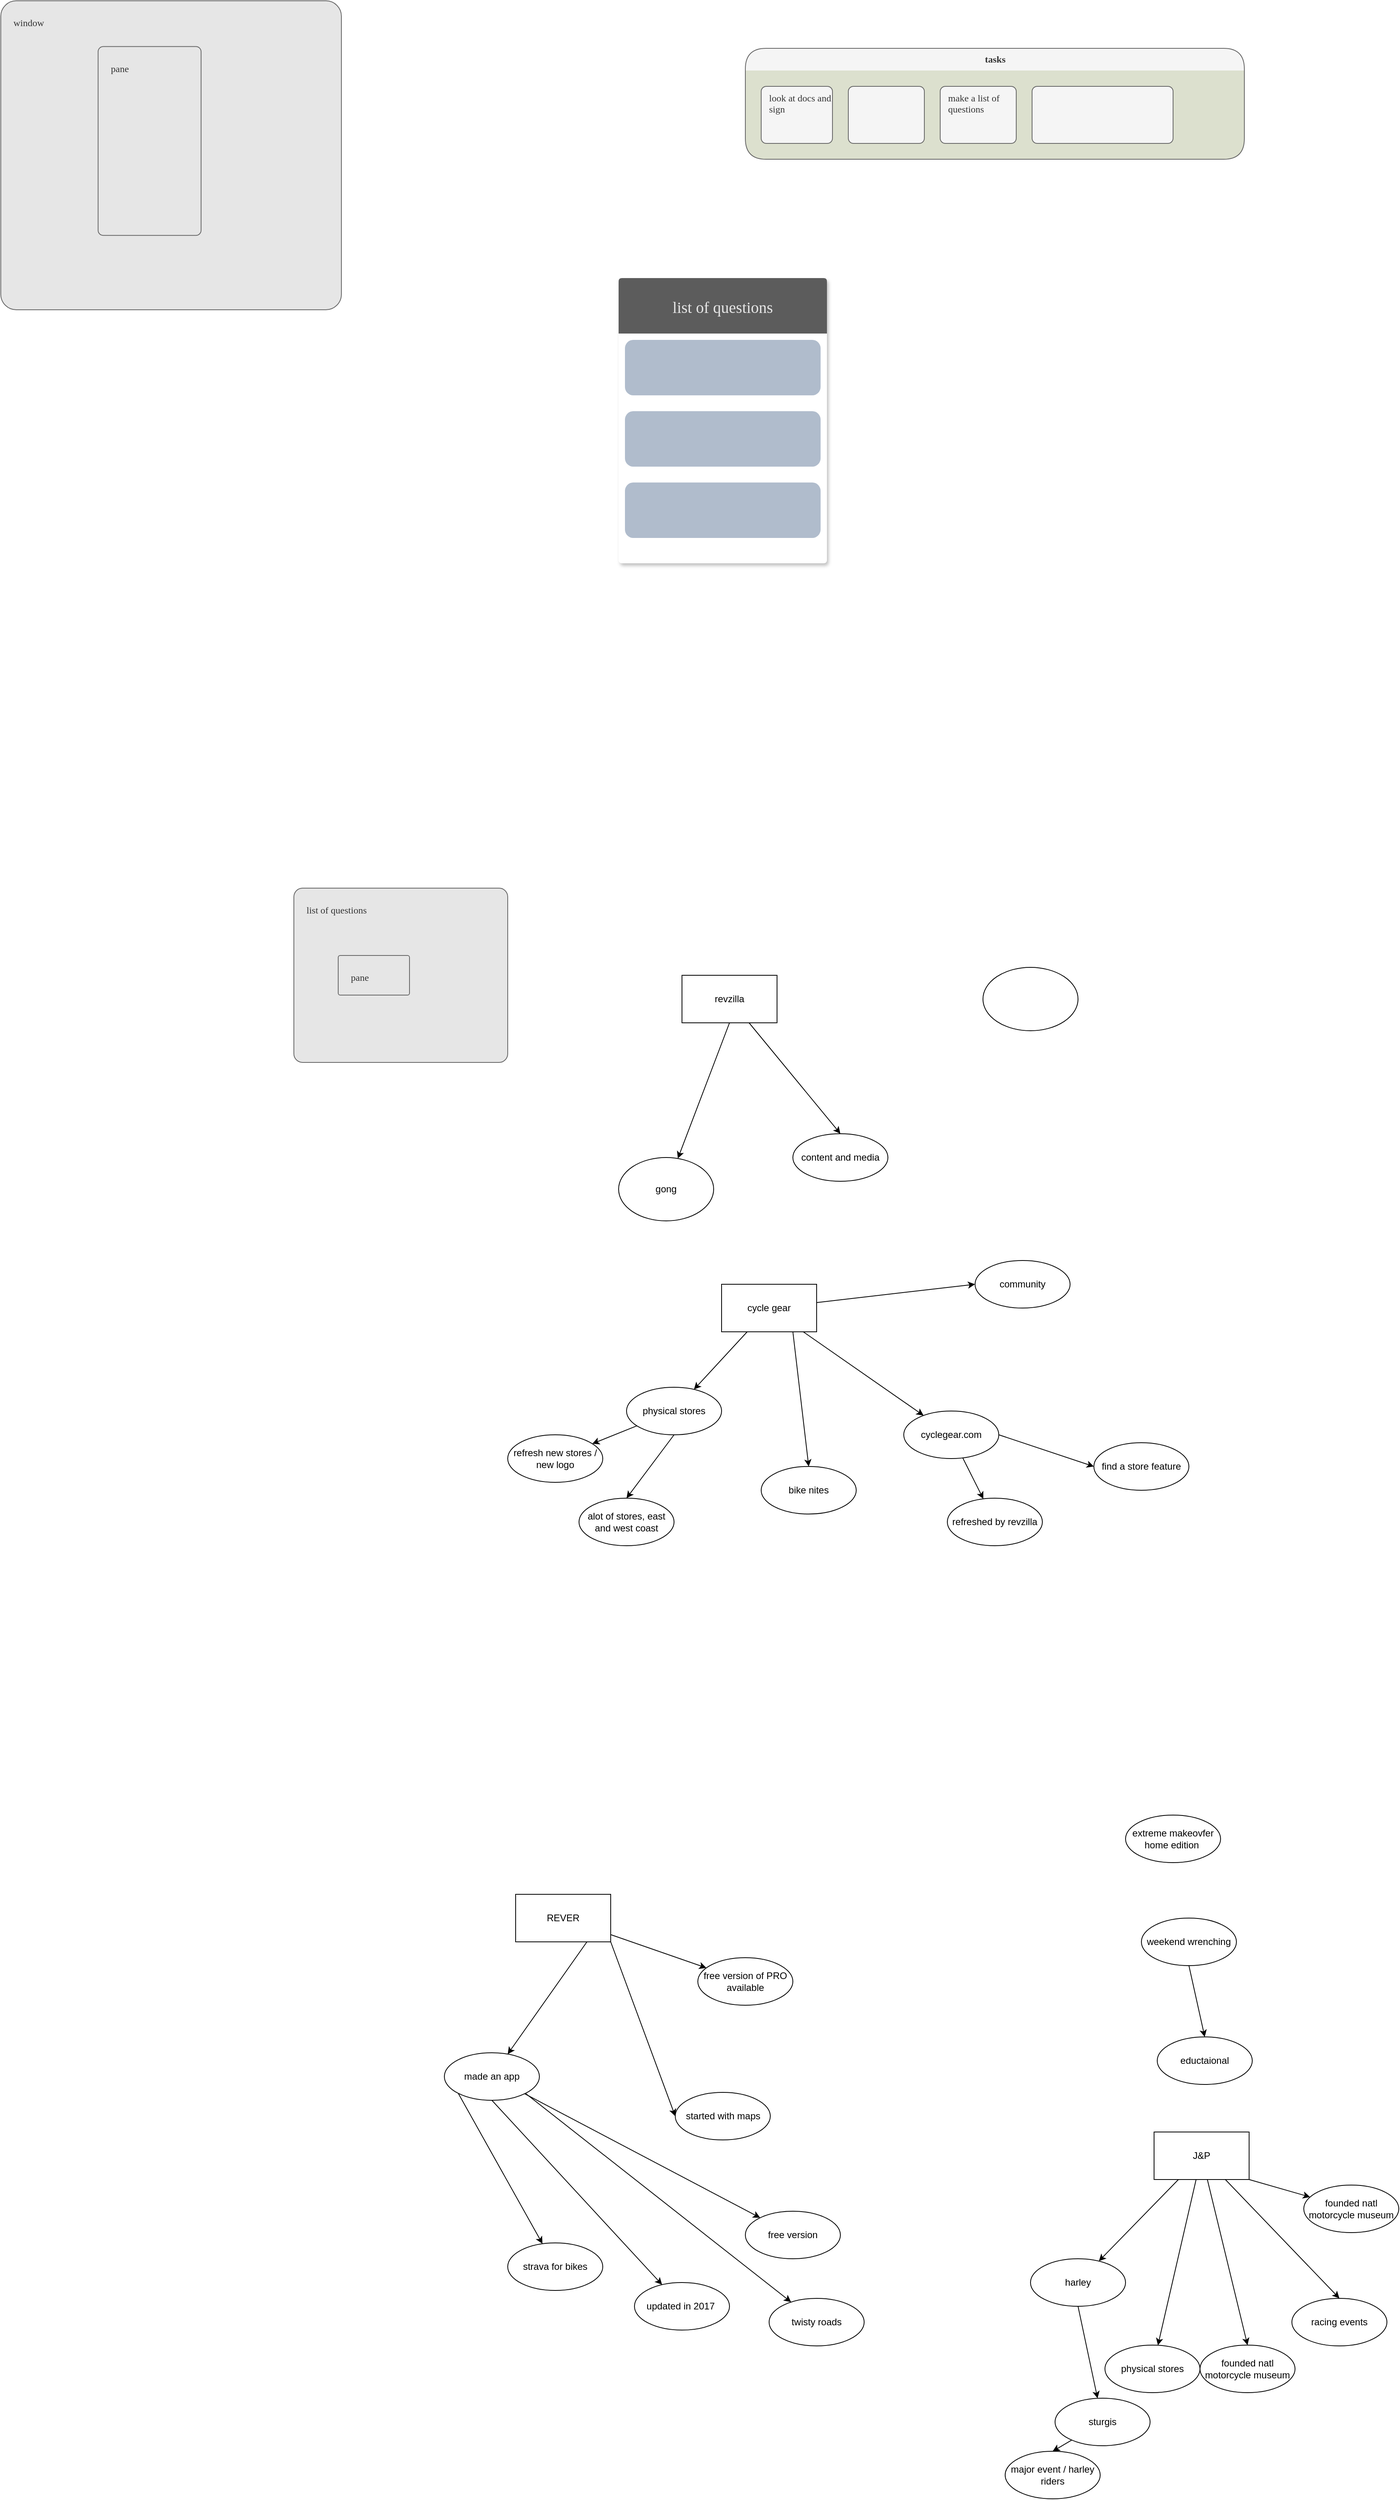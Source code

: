 <mxfile version="14.8.2" type="github"><diagram id="C5RBs43oDa-KdzZeNtuy" name="Page-1"><mxGraphModel dx="781" dy="1113" grid="1" gridSize="10" guides="1" tooltips="1" connect="1" arrows="1" fold="1" page="1" pageScale="1" pageWidth="850" pageHeight="1100" math="0" shadow="0"><root><mxCell id="WIyWlLk6GJQsqaUBKTNV-0"/><mxCell id="WIyWlLk6GJQsqaUBKTNV-1" parent="WIyWlLk6GJQsqaUBKTNV-0"/><mxCell id="ucrQczX7VRWxjf42sCM8-0" value="window" style="rounded=1;whiteSpace=wrap;html=1;fontStyle=0;arcSize=5;align=left;verticalAlign=top;spacingLeft=8;spacingTop=8;fontSize=12;fontColor=#333333;strokeColor=#666666;fillColor=#E6E6E6;spacingBottom=16;spacing=8;container=1;dropTarget=1;recursiveResize=1;collapsible=0;fontFamily=Merriweather sans;fontSource=https%3A%2F%2Ffonts.googleapis.com%2Fcss%3Ffamily%3DMerriweather%2Bsans;" parent="WIyWlLk6GJQsqaUBKTNV-1" vertex="1"><mxGeometry x="70" y="90" width="430" height="390" as="geometry"/></mxCell><mxCell id="ucrQczX7VRWxjf42sCM8-2" value="pane" style="rounded=1;whiteSpace=wrap;html=1;fontStyle=0;arcSize=5;align=left;verticalAlign=top;spacingLeft=8;spacingTop=8;fontSize=12;fontColor=#333333;strokeColor=#666666;fillColor=#E6E6E6;spacingBottom=16;spacing=8;container=1;dropTarget=1;recursiveResize=0;collapsible=0;fontFamily=Merriweather sans;fontSource=https%3A%2F%2Ffonts.googleapis.com%2Fcss%3Ffamily%3DMerriweather%2Bsans;" parent="ucrQczX7VRWxjf42sCM8-0" vertex="1"><mxGeometry x="122.862" y="57.778" width="130.0" height="238.333" as="geometry"/></mxCell><mxCell id="ucrQczX7VRWxjf42sCM8-10" value="tasks" style="swimlane;html=1;startSize=28;horizontal=1;childLayout=stackLayout;stackBorder=20;stackSpacing=20;resizeLast=0;resizeParent=1;fillColor=#f5f5f5;align=center;verticalAlign=middle;swimlaneLine=0;connectable=0;allowArrows=0;metaEdit=0;fontColor=#333333;strokeColor=#666666;swimlaneFillColor=#DCE0CE;resizeWidth=1;resizeHeight=1;autosize=1;collapsible=0;rounded=1;fontFamily=Merriweather sans;fontSource=https%3A%2F%2Ffonts.googleapis.com%2Fcss%3Ffamily%3DMerriweather%2Bsans;arcSize=31;" parent="WIyWlLk6GJQsqaUBKTNV-1" vertex="1"><mxGeometry x="1010" y="150" width="630" height="140" as="geometry"/></mxCell><mxCell id="ucrQczX7VRWxjf42sCM8-11" value="look at docs and sign" style="rounded=1;whiteSpace=wrap;html=1;fontSize=12;startSize=0;align=left;shadow=0;fontFamily=Merriweather sans;fontStyle=0;verticalAlign=top;strokeColor=#666666;fillColor=#f5f5f5;spacingTop=1;spacingLeft=8;arcSize=9;fontSource=https%3A%2F%2Ffonts.googleapis.com%2Fcss%3Ffamily%3DMerriweather%2Bsans;fontColor=#333333;" parent="ucrQczX7VRWxjf42sCM8-10" vertex="1"><mxGeometry x="20" y="48" width="90" height="72" as="geometry"/></mxCell><mxCell id="ucrQczX7VRWxjf42sCM8-13" value="" style="rounded=1;whiteSpace=wrap;html=1;fontSize=12;startSize=0;align=left;labelPosition=center;verticalLabelPosition=middle;verticalAlign=top;shadow=0;fontFamily=Merriweather sans;fontStyle=0;strokeColor=#666666;fillColor=#f5f5f5;arcSize=9;spacingTop=1;spacingLeft=8;fontSource=https%3A%2F%2Ffonts.googleapis.com%2Fcss%3Ffamily%3DMerriweather%2Bsans;fontColor=#333333;" parent="ucrQczX7VRWxjf42sCM8-10" vertex="1"><mxGeometry x="130" y="48" width="96" height="72" as="geometry"/></mxCell><mxCell id="ucrQczX7VRWxjf42sCM8-12" value="make a list of questions" style="rounded=1;whiteSpace=wrap;html=1;fontSize=12;startSize=0;align=left;labelPosition=center;verticalLabelPosition=middle;verticalAlign=top;shadow=0;fontFamily=Merriweather sans;fontStyle=0;strokeColor=#666666;fillColor=#f5f5f5;arcSize=9;spacingTop=1;spacingLeft=8;fontSource=https%3A%2F%2Ffonts.googleapis.com%2Fcss%3Ffamily%3DMerriweather%2Bsans;fontColor=#333333;" parent="ucrQczX7VRWxjf42sCM8-10" vertex="1"><mxGeometry x="246" y="48" width="96" height="72" as="geometry"/></mxCell><mxCell id="ucrQczX7VRWxjf42sCM8-14" value="" style="rounded=1;whiteSpace=wrap;html=1;fontSize=12;startSize=0;align=left;shadow=0;fontFamily=Merriweather sans;fontStyle=0;verticalAlign=top;strokeColor=#666666;fillColor=#f5f5f5;spacingTop=1;spacingLeft=8;arcSize=9;fontSource=https%3A%2F%2Ffonts.googleapis.com%2Fcss%3Ffamily%3DMerriweather%2Bsans;fontColor=#333333;" parent="ucrQczX7VRWxjf42sCM8-10" vertex="1"><mxGeometry x="362" y="48" width="178" height="72" as="geometry"/></mxCell><mxCell id="ucrQczX7VRWxjf42sCM8-1" value="list of questions" style="rounded=1;whiteSpace=wrap;html=1;fontStyle=0;arcSize=5;align=left;verticalAlign=top;spacingLeft=8;spacingTop=8;fontSize=12;fontColor=#333333;strokeColor=#666666;fillColor=#E6E6E6;spacingBottom=16;spacing=8;container=1;dropTarget=1;recursiveResize=0;collapsible=0;fontFamily=Merriweather sans;fontSource=https%3A%2F%2Ffonts.googleapis.com%2Fcss%3Ffamily%3DMerriweather%2Bsans;" parent="WIyWlLk6GJQsqaUBKTNV-1" vertex="1"><mxGeometry x="440" y="1210" width="270" height="220" as="geometry"/></mxCell><mxCell id="ucrQczX7VRWxjf42sCM8-3" value="pane" style="rounded=1;whiteSpace=wrap;html=1;fontStyle=0;arcSize=5;align=left;verticalAlign=top;spacingLeft=8;spacingTop=8;fontSize=12;fontColor=#333333;strokeColor=#666666;fillColor=#E6E6E6;spacingBottom=16;spacing=8;container=1;dropTarget=1;recursiveResize=0;collapsible=0;fontFamily=Merriweather sans;fontSource=https%3A%2F%2Ffonts.googleapis.com%2Fcss%3Ffamily%3DMerriweather%2Bsans;" parent="ucrQczX7VRWxjf42sCM8-1" vertex="1"><mxGeometry x="56" y="85" width="90" height="50" as="geometry"/></mxCell><mxCell id="ucrQczX7VRWxjf42sCM8-15" value="list of questions" style="swimlane;html=0;startSize=70;childLayout=stackLayout;horizontalStack=0;stackBorder=8;stackSpacing=20;resizeLast=0;resizeParent=1;swimlaneLine=0;swimlaneFillColor=#ffffff;dropTarget=1;collapsible=0;container=1;verticalAlign=middle;fontSize=20;fontStyle=0;labelPosition=center;verticalLabelPosition=middle;align=center;fillColor=#5C5C5C;rounded=1;arcSize=2;fontColor=#E6E6E6;autosize=0;strokeWidth=6;perimeterSpacing=1;horizontal=1;allowArrows=0;strokeColor=none;shadow=1;fontFamily=Merriweather sans;fontSource=https%3A%2F%2Ffonts.googleapis.com%2Fcss%3Ffamily%3DMerriweather%2Bsans;" parent="WIyWlLk6GJQsqaUBKTNV-1" vertex="1"><mxGeometry x="850" y="440" width="263" height="360" as="geometry"/></mxCell><mxCell id="ucrQczX7VRWxjf42sCM8-18" value="" style="rounded=1;whiteSpace=wrap;html=1;fontSize=12;align=left;strokeColor=none;fillColor=#B0BCCC;verticalAlign=top;" parent="ucrQczX7VRWxjf42sCM8-15" vertex="1"><mxGeometry x="8" y="78" width="247" height="70" as="geometry"/></mxCell><mxCell id="ucrQczX7VRWxjf42sCM8-20" value="" style="rounded=1;whiteSpace=wrap;html=1;fontSize=12;align=left;strokeColor=none;fillColor=#B0BCCC;verticalAlign=top;" parent="ucrQczX7VRWxjf42sCM8-15" vertex="1"><mxGeometry x="8" y="168" width="247" height="70" as="geometry"/></mxCell><mxCell id="ucrQczX7VRWxjf42sCM8-21" value="" style="rounded=1;whiteSpace=wrap;html=1;fontSize=12;align=left;strokeColor=none;fillColor=#B0BCCC;verticalAlign=top;" parent="ucrQczX7VRWxjf42sCM8-15" vertex="1"><mxGeometry x="8" y="258" width="247" height="70" as="geometry"/></mxCell><mxCell id="CDL5uqWcp8OkEE5-c-8O-3" style="rounded=0;orthogonalLoop=1;jettySize=auto;html=1;exitX=0.5;exitY=1;exitDx=0;exitDy=0;" parent="WIyWlLk6GJQsqaUBKTNV-1" source="CDL5uqWcp8OkEE5-c-8O-0" target="CDL5uqWcp8OkEE5-c-8O-2" edge="1"><mxGeometry relative="1" as="geometry"/></mxCell><mxCell id="CDL5uqWcp8OkEE5-c-8O-5" style="edgeStyle=none;rounded=0;orthogonalLoop=1;jettySize=auto;html=1;entryX=0.5;entryY=0;entryDx=0;entryDy=0;" parent="WIyWlLk6GJQsqaUBKTNV-1" source="CDL5uqWcp8OkEE5-c-8O-0" target="CDL5uqWcp8OkEE5-c-8O-4" edge="1"><mxGeometry relative="1" as="geometry"/></mxCell><mxCell id="CDL5uqWcp8OkEE5-c-8O-0" value="revzilla&lt;br&gt;" style="rounded=0;whiteSpace=wrap;html=1;" parent="WIyWlLk6GJQsqaUBKTNV-1" vertex="1"><mxGeometry x="930" y="1320" width="120" height="60" as="geometry"/></mxCell><mxCell id="CDL5uqWcp8OkEE5-c-8O-2" value="gong&lt;br&gt;" style="ellipse;whiteSpace=wrap;html=1;fontFamily=Helvetica;fontSize=12;fontColor=#000000;align=center;strokeColor=#000000;fillColor=#ffffff;" parent="WIyWlLk6GJQsqaUBKTNV-1" vertex="1"><mxGeometry x="850" y="1550" width="120" height="80" as="geometry"/></mxCell><mxCell id="CDL5uqWcp8OkEE5-c-8O-1" value="" style="ellipse;whiteSpace=wrap;html=1;rounded=0;" parent="WIyWlLk6GJQsqaUBKTNV-1" vertex="1"><mxGeometry x="1310" y="1310" width="120" height="80" as="geometry"/></mxCell><mxCell id="CDL5uqWcp8OkEE5-c-8O-4" value="content and media" style="ellipse;whiteSpace=wrap;html=1;fontFamily=Helvetica;fontSize=12;fontColor=#000000;align=center;strokeColor=#000000;fillColor=#ffffff;" parent="WIyWlLk6GJQsqaUBKTNV-1" vertex="1"><mxGeometry x="1070" y="1520" width="120" height="60" as="geometry"/></mxCell><mxCell id="CDL5uqWcp8OkEE5-c-8O-9" value="" style="edgeStyle=none;rounded=0;orthogonalLoop=1;jettySize=auto;html=1;" parent="WIyWlLk6GJQsqaUBKTNV-1" source="CDL5uqWcp8OkEE5-c-8O-6" target="CDL5uqWcp8OkEE5-c-8O-8" edge="1"><mxGeometry relative="1" as="geometry"/></mxCell><mxCell id="CDL5uqWcp8OkEE5-c-8O-13" style="edgeStyle=none;rounded=0;orthogonalLoop=1;jettySize=auto;html=1;exitX=0.75;exitY=1;exitDx=0;exitDy=0;entryX=0.5;entryY=0;entryDx=0;entryDy=0;" parent="WIyWlLk6GJQsqaUBKTNV-1" source="CDL5uqWcp8OkEE5-c-8O-6" target="CDL5uqWcp8OkEE5-c-8O-10" edge="1"><mxGeometry relative="1" as="geometry"/></mxCell><mxCell id="CDL5uqWcp8OkEE5-c-8O-17" style="edgeStyle=none;rounded=0;orthogonalLoop=1;jettySize=auto;html=1;entryX=0;entryY=0.5;entryDx=0;entryDy=0;" parent="WIyWlLk6GJQsqaUBKTNV-1" source="CDL5uqWcp8OkEE5-c-8O-6" target="CDL5uqWcp8OkEE5-c-8O-11" edge="1"><mxGeometry relative="1" as="geometry"/></mxCell><mxCell id="CDL5uqWcp8OkEE5-c-8O-19" value="" style="edgeStyle=none;rounded=0;orthogonalLoop=1;jettySize=auto;html=1;" parent="WIyWlLk6GJQsqaUBKTNV-1" source="CDL5uqWcp8OkEE5-c-8O-6" target="CDL5uqWcp8OkEE5-c-8O-18" edge="1"><mxGeometry relative="1" as="geometry"/></mxCell><mxCell id="CDL5uqWcp8OkEE5-c-8O-6" value="cycle gear" style="rounded=0;whiteSpace=wrap;html=1;" parent="WIyWlLk6GJQsqaUBKTNV-1" vertex="1"><mxGeometry x="980" y="1710" width="120" height="60" as="geometry"/></mxCell><mxCell id="CDL5uqWcp8OkEE5-c-8O-14" style="edgeStyle=none;rounded=0;orthogonalLoop=1;jettySize=auto;html=1;exitX=0.5;exitY=1;exitDx=0;exitDy=0;entryX=0.5;entryY=0;entryDx=0;entryDy=0;" parent="WIyWlLk6GJQsqaUBKTNV-1" source="CDL5uqWcp8OkEE5-c-8O-8" target="CDL5uqWcp8OkEE5-c-8O-12" edge="1"><mxGeometry relative="1" as="geometry"/></mxCell><mxCell id="CDL5uqWcp8OkEE5-c-8O-25" value="" style="edgeStyle=none;rounded=0;orthogonalLoop=1;jettySize=auto;html=1;" parent="WIyWlLk6GJQsqaUBKTNV-1" source="CDL5uqWcp8OkEE5-c-8O-8" target="CDL5uqWcp8OkEE5-c-8O-24" edge="1"><mxGeometry relative="1" as="geometry"/></mxCell><mxCell id="CDL5uqWcp8OkEE5-c-8O-8" value="physical stores" style="ellipse;whiteSpace=wrap;html=1;rounded=0;" parent="WIyWlLk6GJQsqaUBKTNV-1" vertex="1"><mxGeometry x="860" y="1840" width="120" height="60" as="geometry"/></mxCell><mxCell id="CDL5uqWcp8OkEE5-c-8O-10" value="bike nites" style="ellipse;whiteSpace=wrap;html=1;rounded=0;" parent="WIyWlLk6GJQsqaUBKTNV-1" vertex="1"><mxGeometry x="1030" y="1940" width="120" height="60" as="geometry"/></mxCell><mxCell id="CDL5uqWcp8OkEE5-c-8O-11" value="community" style="ellipse;whiteSpace=wrap;html=1;rounded=0;" parent="WIyWlLk6GJQsqaUBKTNV-1" vertex="1"><mxGeometry x="1300" y="1680" width="120" height="60" as="geometry"/></mxCell><mxCell id="CDL5uqWcp8OkEE5-c-8O-12" value="alot of stores, east and west coast" style="ellipse;whiteSpace=wrap;html=1;rounded=0;" parent="WIyWlLk6GJQsqaUBKTNV-1" vertex="1"><mxGeometry x="800" y="1980" width="120" height="60" as="geometry"/></mxCell><mxCell id="CDL5uqWcp8OkEE5-c-8O-21" value="" style="edgeStyle=none;rounded=0;orthogonalLoop=1;jettySize=auto;html=1;" parent="WIyWlLk6GJQsqaUBKTNV-1" source="CDL5uqWcp8OkEE5-c-8O-18" target="CDL5uqWcp8OkEE5-c-8O-20" edge="1"><mxGeometry relative="1" as="geometry"/></mxCell><mxCell id="CDL5uqWcp8OkEE5-c-8O-23" style="edgeStyle=none;rounded=0;orthogonalLoop=1;jettySize=auto;html=1;exitX=1;exitY=0.5;exitDx=0;exitDy=0;entryX=0;entryY=0.5;entryDx=0;entryDy=0;" parent="WIyWlLk6GJQsqaUBKTNV-1" source="CDL5uqWcp8OkEE5-c-8O-18" target="CDL5uqWcp8OkEE5-c-8O-22" edge="1"><mxGeometry relative="1" as="geometry"/></mxCell><mxCell id="CDL5uqWcp8OkEE5-c-8O-18" value="cyclegear.com" style="ellipse;whiteSpace=wrap;html=1;rounded=0;" parent="WIyWlLk6GJQsqaUBKTNV-1" vertex="1"><mxGeometry x="1210" y="1870" width="120" height="60" as="geometry"/></mxCell><mxCell id="CDL5uqWcp8OkEE5-c-8O-20" value="refreshed by revzilla" style="ellipse;whiteSpace=wrap;html=1;rounded=0;" parent="WIyWlLk6GJQsqaUBKTNV-1" vertex="1"><mxGeometry x="1265" y="1980" width="120" height="60" as="geometry"/></mxCell><mxCell id="CDL5uqWcp8OkEE5-c-8O-22" value="find a store feature" style="ellipse;whiteSpace=wrap;html=1;rounded=0;" parent="WIyWlLk6GJQsqaUBKTNV-1" vertex="1"><mxGeometry x="1450" y="1910" width="120" height="60" as="geometry"/></mxCell><mxCell id="CDL5uqWcp8OkEE5-c-8O-24" value="refresh new stores / new logo" style="ellipse;whiteSpace=wrap;html=1;rounded=0;" parent="WIyWlLk6GJQsqaUBKTNV-1" vertex="1"><mxGeometry x="710" y="1900" width="120" height="60" as="geometry"/></mxCell><mxCell id="CDL5uqWcp8OkEE5-c-8O-28" value="" style="edgeStyle=none;rounded=0;orthogonalLoop=1;jettySize=auto;html=1;" parent="WIyWlLk6GJQsqaUBKTNV-1" source="CDL5uqWcp8OkEE5-c-8O-26" target="CDL5uqWcp8OkEE5-c-8O-27" edge="1"><mxGeometry relative="1" as="geometry"/></mxCell><mxCell id="CDL5uqWcp8OkEE5-c-8O-31" value="" style="edgeStyle=none;rounded=0;orthogonalLoop=1;jettySize=auto;html=1;" parent="WIyWlLk6GJQsqaUBKTNV-1" source="CDL5uqWcp8OkEE5-c-8O-26" target="CDL5uqWcp8OkEE5-c-8O-30" edge="1"><mxGeometry relative="1" as="geometry"/></mxCell><mxCell id="CDL5uqWcp8OkEE5-c-8O-34" style="edgeStyle=none;rounded=0;orthogonalLoop=1;jettySize=auto;html=1;exitX=0.75;exitY=1;exitDx=0;exitDy=0;entryX=0.5;entryY=0;entryDx=0;entryDy=0;" parent="WIyWlLk6GJQsqaUBKTNV-1" source="CDL5uqWcp8OkEE5-c-8O-26" target="CDL5uqWcp8OkEE5-c-8O-32" edge="1"><mxGeometry relative="1" as="geometry"/></mxCell><mxCell id="CDL5uqWcp8OkEE5-c-8O-61" style="edgeStyle=none;rounded=0;orthogonalLoop=1;jettySize=auto;html=1;exitX=1;exitY=1;exitDx=0;exitDy=0;" parent="WIyWlLk6GJQsqaUBKTNV-1" source="CDL5uqWcp8OkEE5-c-8O-26" target="CDL5uqWcp8OkEE5-c-8O-37" edge="1"><mxGeometry relative="1" as="geometry"/></mxCell><mxCell id="CDL5uqWcp8OkEE5-c-8O-63" style="edgeStyle=none;rounded=0;orthogonalLoop=1;jettySize=auto;html=1;entryX=0.5;entryY=0;entryDx=0;entryDy=0;" parent="WIyWlLk6GJQsqaUBKTNV-1" source="CDL5uqWcp8OkEE5-c-8O-26" target="CDL5uqWcp8OkEE5-c-8O-38" edge="1"><mxGeometry relative="1" as="geometry"/></mxCell><mxCell id="CDL5uqWcp8OkEE5-c-8O-26" value="J&amp;amp;P" style="rounded=0;whiteSpace=wrap;html=1;" parent="WIyWlLk6GJQsqaUBKTNV-1" vertex="1"><mxGeometry x="1526" y="2780" width="120" height="60" as="geometry"/></mxCell><mxCell id="CDL5uqWcp8OkEE5-c-8O-62" style="edgeStyle=none;rounded=0;orthogonalLoop=1;jettySize=auto;html=1;exitX=0.5;exitY=1;exitDx=0;exitDy=0;" parent="WIyWlLk6GJQsqaUBKTNV-1" source="CDL5uqWcp8OkEE5-c-8O-27" target="CDL5uqWcp8OkEE5-c-8O-35" edge="1"><mxGeometry relative="1" as="geometry"/></mxCell><mxCell id="CDL5uqWcp8OkEE5-c-8O-27" value="harley" style="ellipse;whiteSpace=wrap;html=1;rounded=0;" parent="WIyWlLk6GJQsqaUBKTNV-1" vertex="1"><mxGeometry x="1370" y="2940" width="120" height="60" as="geometry"/></mxCell><mxCell id="CDL5uqWcp8OkEE5-c-8O-30" value="physical stores" style="ellipse;whiteSpace=wrap;html=1;rounded=0;" parent="WIyWlLk6GJQsqaUBKTNV-1" vertex="1"><mxGeometry x="1464" y="3049" width="120" height="60" as="geometry"/></mxCell><mxCell id="CDL5uqWcp8OkEE5-c-8O-32" value="racing events" style="ellipse;whiteSpace=wrap;html=1;rounded=0;" parent="WIyWlLk6GJQsqaUBKTNV-1" vertex="1"><mxGeometry x="1700" y="2990" width="120" height="60" as="geometry"/></mxCell><mxCell id="CDL5uqWcp8OkEE5-c-8O-60" style="edgeStyle=none;rounded=0;orthogonalLoop=1;jettySize=auto;html=1;entryX=0.5;entryY=0;entryDx=0;entryDy=0;" parent="WIyWlLk6GJQsqaUBKTNV-1" source="CDL5uqWcp8OkEE5-c-8O-35" target="CDL5uqWcp8OkEE5-c-8O-36" edge="1"><mxGeometry relative="1" as="geometry"/></mxCell><mxCell id="CDL5uqWcp8OkEE5-c-8O-35" value="sturgis" style="ellipse;whiteSpace=wrap;html=1;rounded=0;" parent="WIyWlLk6GJQsqaUBKTNV-1" vertex="1"><mxGeometry x="1401" y="3116" width="120" height="60" as="geometry"/></mxCell><mxCell id="CDL5uqWcp8OkEE5-c-8O-36" value="major event / harley riders" style="ellipse;whiteSpace=wrap;html=1;rounded=0;" parent="WIyWlLk6GJQsqaUBKTNV-1" vertex="1"><mxGeometry x="1338" y="3183" width="120" height="60" as="geometry"/></mxCell><mxCell id="CDL5uqWcp8OkEE5-c-8O-37" value="founded natl motorcycle museum" style="ellipse;whiteSpace=wrap;html=1;rounded=0;" parent="WIyWlLk6GJQsqaUBKTNV-1" vertex="1"><mxGeometry x="1715" y="2847" width="120" height="60" as="geometry"/></mxCell><mxCell id="CDL5uqWcp8OkEE5-c-8O-38" value="founded natl motorcycle museum" style="ellipse;whiteSpace=wrap;html=1;rounded=0;" parent="WIyWlLk6GJQsqaUBKTNV-1" vertex="1"><mxGeometry x="1584" y="3049" width="120" height="60" as="geometry"/></mxCell><mxCell id="CDL5uqWcp8OkEE5-c-8O-39" value="extreme makeovfer home edition&amp;nbsp;" style="ellipse;whiteSpace=wrap;html=1;rounded=0;" parent="WIyWlLk6GJQsqaUBKTNV-1" vertex="1"><mxGeometry x="1490" y="2380" width="120" height="60" as="geometry"/></mxCell><mxCell id="CDL5uqWcp8OkEE5-c-8O-42" style="edgeStyle=none;rounded=0;orthogonalLoop=1;jettySize=auto;html=1;exitX=0.5;exitY=1;exitDx=0;exitDy=0;entryX=0.5;entryY=0;entryDx=0;entryDy=0;" parent="WIyWlLk6GJQsqaUBKTNV-1" source="CDL5uqWcp8OkEE5-c-8O-40" target="CDL5uqWcp8OkEE5-c-8O-41" edge="1"><mxGeometry relative="1" as="geometry"/></mxCell><mxCell id="CDL5uqWcp8OkEE5-c-8O-40" value="weekend wrenching" style="ellipse;whiteSpace=wrap;html=1;rounded=0;" parent="WIyWlLk6GJQsqaUBKTNV-1" vertex="1"><mxGeometry x="1510" y="2510" width="120" height="60" as="geometry"/></mxCell><mxCell id="CDL5uqWcp8OkEE5-c-8O-41" value="eductaional" style="ellipse;whiteSpace=wrap;html=1;rounded=0;" parent="WIyWlLk6GJQsqaUBKTNV-1" vertex="1"><mxGeometry x="1530" y="2660" width="120" height="60" as="geometry"/></mxCell><mxCell id="CDL5uqWcp8OkEE5-c-8O-45" style="edgeStyle=none;rounded=0;orthogonalLoop=1;jettySize=auto;html=1;exitX=1;exitY=1;exitDx=0;exitDy=0;entryX=0;entryY=0.5;entryDx=0;entryDy=0;" parent="WIyWlLk6GJQsqaUBKTNV-1" source="CDL5uqWcp8OkEE5-c-8O-43" target="CDL5uqWcp8OkEE5-c-8O-44" edge="1"><mxGeometry relative="1" as="geometry"/></mxCell><mxCell id="CDL5uqWcp8OkEE5-c-8O-52" style="edgeStyle=none;rounded=0;orthogonalLoop=1;jettySize=auto;html=1;exitX=0.75;exitY=1;exitDx=0;exitDy=0;" parent="WIyWlLk6GJQsqaUBKTNV-1" source="CDL5uqWcp8OkEE5-c-8O-43" target="CDL5uqWcp8OkEE5-c-8O-46" edge="1"><mxGeometry relative="1" as="geometry"/></mxCell><mxCell id="CDL5uqWcp8OkEE5-c-8O-59" value="" style="edgeStyle=none;rounded=0;orthogonalLoop=1;jettySize=auto;html=1;" parent="WIyWlLk6GJQsqaUBKTNV-1" source="CDL5uqWcp8OkEE5-c-8O-43" target="CDL5uqWcp8OkEE5-c-8O-58" edge="1"><mxGeometry relative="1" as="geometry"/></mxCell><mxCell id="CDL5uqWcp8OkEE5-c-8O-43" value="REVER" style="rounded=0;whiteSpace=wrap;html=1;" parent="WIyWlLk6GJQsqaUBKTNV-1" vertex="1"><mxGeometry x="720" y="2480" width="120" height="60" as="geometry"/></mxCell><mxCell id="CDL5uqWcp8OkEE5-c-8O-44" value="started with maps" style="ellipse;whiteSpace=wrap;html=1;rounded=0;" parent="WIyWlLk6GJQsqaUBKTNV-1" vertex="1"><mxGeometry x="921.5" y="2730" width="120" height="60" as="geometry"/></mxCell><mxCell id="CDL5uqWcp8OkEE5-c-8O-48" value="" style="edgeStyle=none;rounded=0;orthogonalLoop=1;jettySize=auto;html=1;" parent="WIyWlLk6GJQsqaUBKTNV-1" source="CDL5uqWcp8OkEE5-c-8O-46" target="CDL5uqWcp8OkEE5-c-8O-47" edge="1"><mxGeometry relative="1" as="geometry"/></mxCell><mxCell id="CDL5uqWcp8OkEE5-c-8O-51" style="edgeStyle=none;rounded=0;orthogonalLoop=1;jettySize=auto;html=1;exitX=0;exitY=1;exitDx=0;exitDy=0;" parent="WIyWlLk6GJQsqaUBKTNV-1" source="CDL5uqWcp8OkEE5-c-8O-46" target="CDL5uqWcp8OkEE5-c-8O-49" edge="1"><mxGeometry relative="1" as="geometry"/></mxCell><mxCell id="CDL5uqWcp8OkEE5-c-8O-54" style="edgeStyle=none;rounded=0;orthogonalLoop=1;jettySize=auto;html=1;exitX=0.5;exitY=1;exitDx=0;exitDy=0;" parent="WIyWlLk6GJQsqaUBKTNV-1" source="CDL5uqWcp8OkEE5-c-8O-46" target="CDL5uqWcp8OkEE5-c-8O-53" edge="1"><mxGeometry relative="1" as="geometry"/></mxCell><mxCell id="CDL5uqWcp8OkEE5-c-8O-56" style="edgeStyle=none;rounded=0;orthogonalLoop=1;jettySize=auto;html=1;exitX=1;exitY=1;exitDx=0;exitDy=0;" parent="WIyWlLk6GJQsqaUBKTNV-1" source="CDL5uqWcp8OkEE5-c-8O-46" target="CDL5uqWcp8OkEE5-c-8O-55" edge="1"><mxGeometry relative="1" as="geometry"/></mxCell><mxCell id="CDL5uqWcp8OkEE5-c-8O-46" value="made an app" style="ellipse;whiteSpace=wrap;html=1;rounded=0;" parent="WIyWlLk6GJQsqaUBKTNV-1" vertex="1"><mxGeometry x="630" y="2680" width="120" height="60" as="geometry"/></mxCell><mxCell id="CDL5uqWcp8OkEE5-c-8O-47" value="free version&lt;br&gt;" style="ellipse;whiteSpace=wrap;html=1;rounded=0;" parent="WIyWlLk6GJQsqaUBKTNV-1" vertex="1"><mxGeometry x="1010" y="2880" width="120" height="60" as="geometry"/></mxCell><mxCell id="CDL5uqWcp8OkEE5-c-8O-49" value="strava for bikes" style="ellipse;whiteSpace=wrap;html=1;rounded=0;" parent="WIyWlLk6GJQsqaUBKTNV-1" vertex="1"><mxGeometry x="710" y="2920" width="120" height="60" as="geometry"/></mxCell><mxCell id="CDL5uqWcp8OkEE5-c-8O-53" value="updated in 2017&amp;nbsp;" style="ellipse;whiteSpace=wrap;html=1;rounded=0;" parent="WIyWlLk6GJQsqaUBKTNV-1" vertex="1"><mxGeometry x="870" y="2970" width="120" height="60" as="geometry"/></mxCell><mxCell id="CDL5uqWcp8OkEE5-c-8O-55" value="twisty roads" style="ellipse;whiteSpace=wrap;html=1;rounded=0;" parent="WIyWlLk6GJQsqaUBKTNV-1" vertex="1"><mxGeometry x="1040" y="2990" width="120" height="60" as="geometry"/></mxCell><mxCell id="CDL5uqWcp8OkEE5-c-8O-58" value="free version of PRO available" style="ellipse;whiteSpace=wrap;html=1;rounded=0;" parent="WIyWlLk6GJQsqaUBKTNV-1" vertex="1"><mxGeometry x="950" y="2560" width="120" height="60" as="geometry"/></mxCell></root></mxGraphModel></diagram></mxfile>